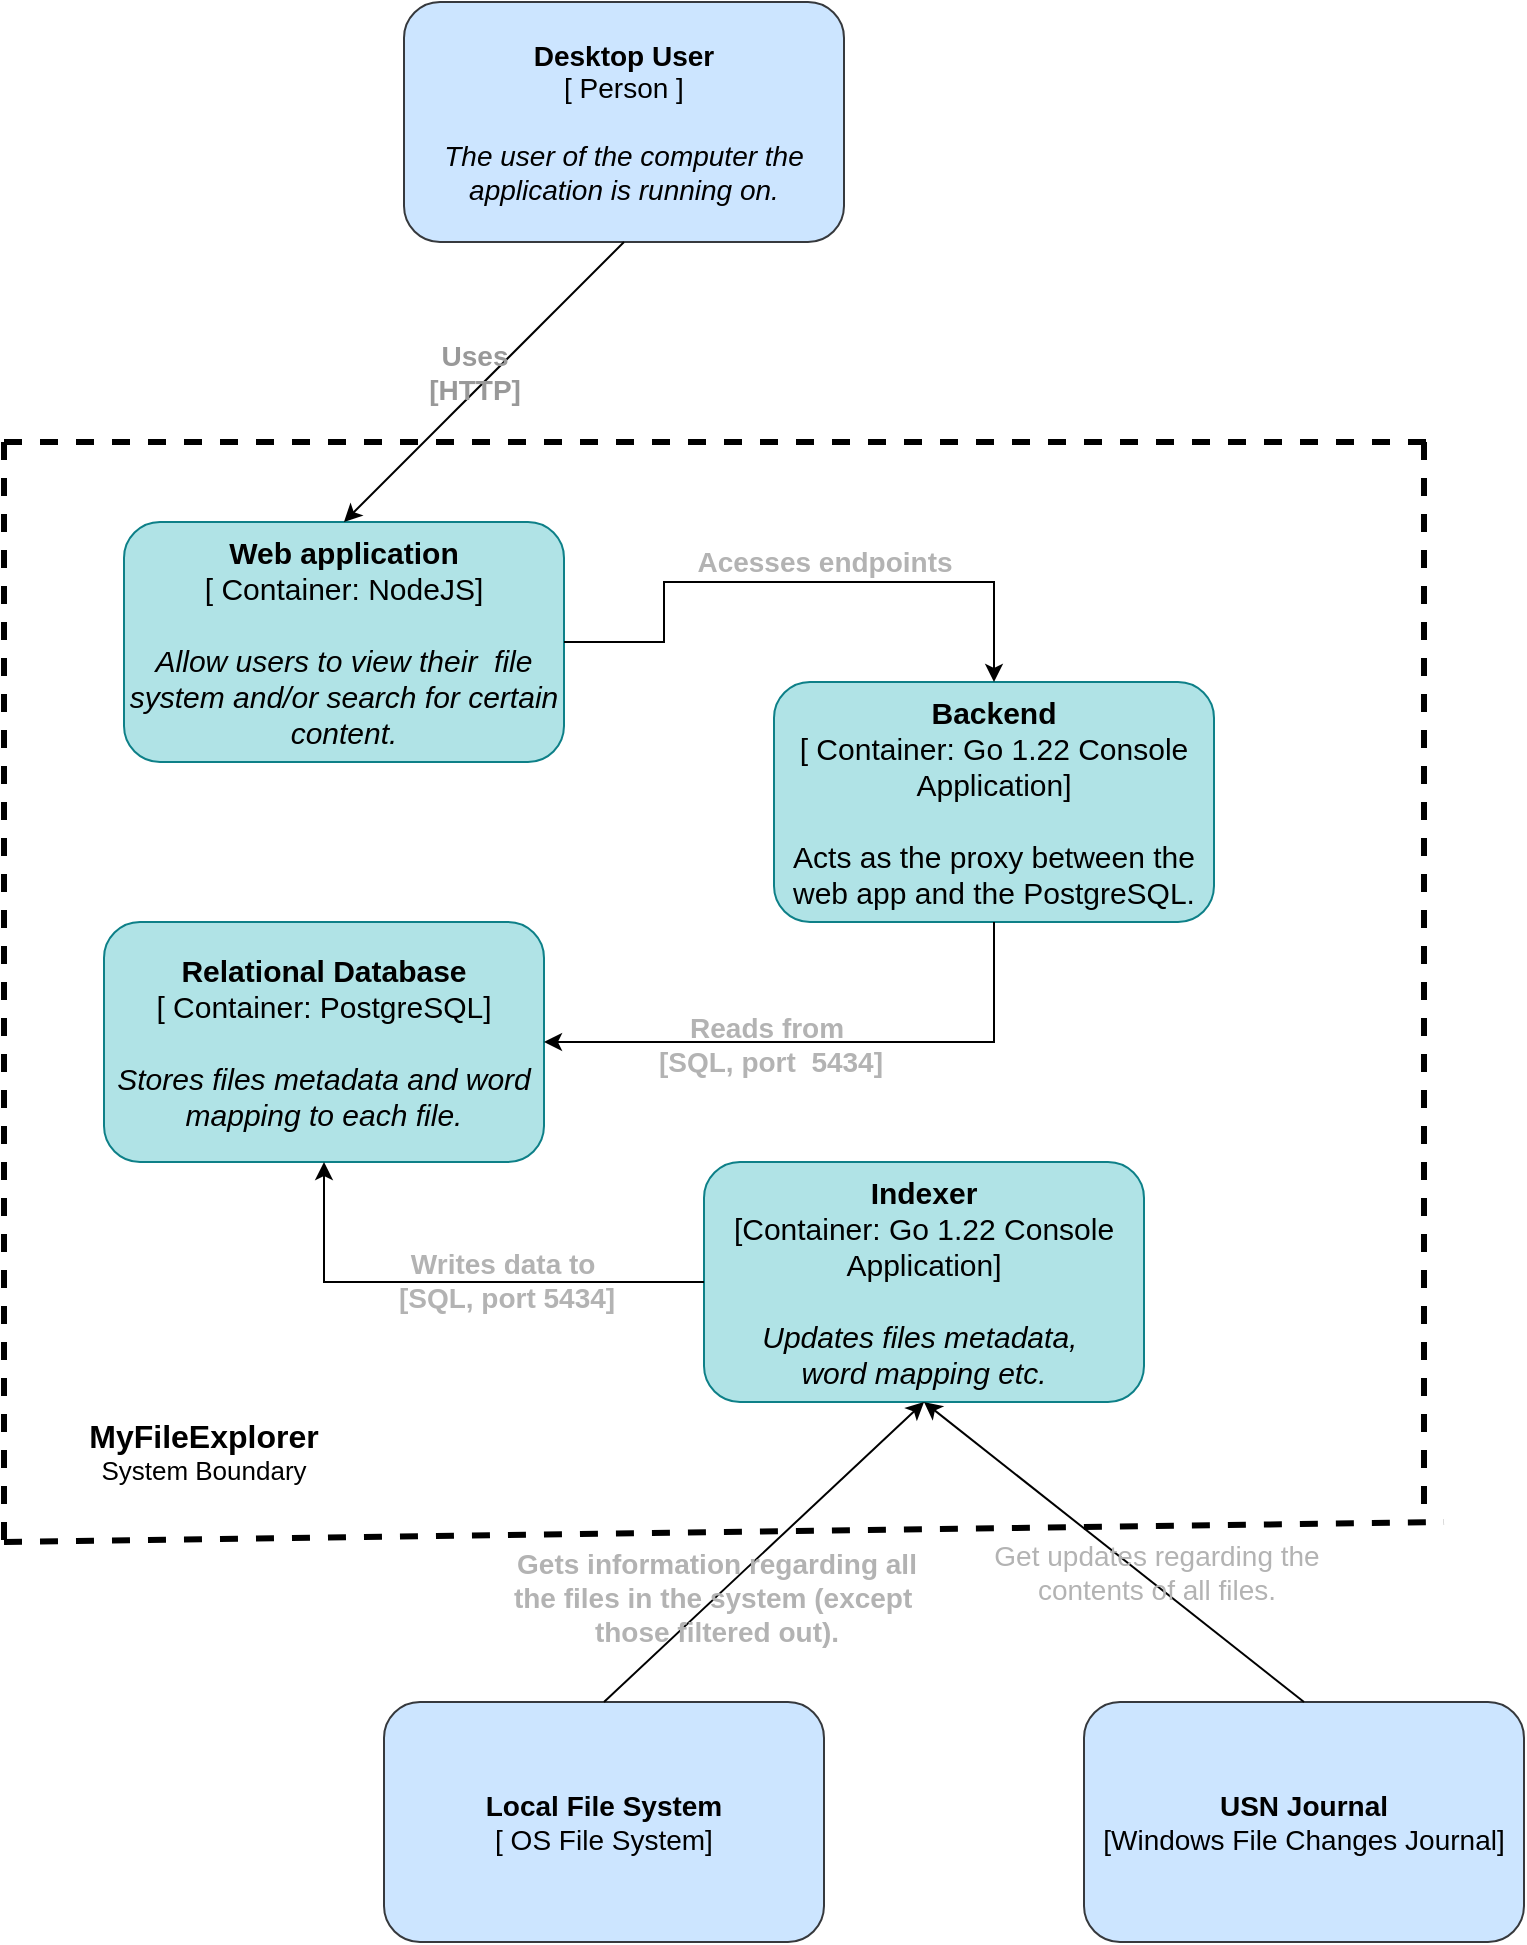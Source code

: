 <mxfile version="22.1.22" type="embed">
  <diagram id="nM7YXTvUPzHVtIW36HO0" name="Page-1">
    <mxGraphModel dx="1153" dy="1993" grid="1" gridSize="10" guides="1" tooltips="1" connect="1" arrows="1" fold="1" page="1" pageScale="1" pageWidth="850" pageHeight="1100" math="0" shadow="0">
      <root>
        <mxCell id="0" />
        <mxCell id="1" parent="0" />
        <mxCell id="9" value="&lt;b style=&quot;font-size: 15px;&quot;&gt;&lt;font style=&quot;font-size: 15px;&quot;&gt;Web application&lt;/font&gt;&lt;/b&gt;&lt;div style=&quot;font-size: 15px;&quot;&gt;&lt;font style=&quot;font-size: 15px;&quot;&gt;[ Container: NodeJS]&lt;/font&gt;&lt;/div&gt;&lt;div style=&quot;font-size: 15px;&quot;&gt;&lt;font style=&quot;font-size: 15px;&quot;&gt;&lt;br&gt;&lt;/font&gt;&lt;/div&gt;&lt;div style=&quot;font-size: 15px;&quot;&gt;&lt;i style=&quot;&quot;&gt;&lt;font style=&quot;font-size: 15px;&quot;&gt;Allow users to view their&amp;nbsp; file system and/or search for certain content.&lt;/font&gt;&lt;/i&gt;&lt;/div&gt;" style="rounded=1;whiteSpace=wrap;html=1;fillColor=#b0e3e6;strokeColor=#0e8088;" parent="1" vertex="1">
          <mxGeometry x="100" y="200" width="220" height="120" as="geometry" />
        </mxCell>
        <mxCell id="10" value="&lt;b style=&quot;font-size: 14px;&quot;&gt;&lt;font style=&quot;font-size: 14px;&quot;&gt;Desktop User&lt;br&gt;&lt;/font&gt;&lt;/b&gt;&lt;div style=&quot;font-size: 14px;&quot;&gt;&lt;font style=&quot;font-size: 14px;&quot;&gt;[ Person ]&lt;/font&gt;&lt;/div&gt;&lt;div style=&quot;font-size: 14px;&quot;&gt;&lt;font style=&quot;font-size: 14px;&quot;&gt;&lt;br&gt;&lt;/font&gt;&lt;/div&gt;&lt;div style=&quot;font-size: 14px;&quot;&gt;&lt;i style=&quot;&quot;&gt;&lt;font style=&quot;font-size: 14px;&quot;&gt;The user of the computer the application is running on.&lt;/font&gt;&lt;/i&gt;&lt;/div&gt;" style="rounded=1;whiteSpace=wrap;html=1;fillColor=#cce5ff;strokeColor=#36393d;" parent="1" vertex="1">
          <mxGeometry x="240" y="-60" width="220" height="120" as="geometry" />
        </mxCell>
        <mxCell id="11" value="" style="endArrow=classic;html=1;rounded=0;exitX=0.5;exitY=1;exitDx=0;exitDy=0;entryX=0.5;entryY=0;entryDx=0;entryDy=0;" parent="1" source="10" target="9" edge="1">
          <mxGeometry width="50" height="50" relative="1" as="geometry">
            <mxPoint x="770" y="220" as="sourcePoint" />
            <mxPoint x="780" y="300" as="targetPoint" />
          </mxGeometry>
        </mxCell>
        <mxCell id="12" value="&lt;font color=&quot;#999999&quot; style=&quot;font-size: 14px;&quot;&gt;Uses&lt;br style=&quot;font-size: 14px;&quot;&gt;[HTTP]&lt;/font&gt;" style="edgeLabel;html=1;align=center;verticalAlign=middle;resizable=0;points=[];fontSize=14;labelBackgroundColor=none;fontStyle=1" parent="11" vertex="1" connectable="0">
          <mxGeometry x="0.033" y="-4" relative="1" as="geometry">
            <mxPoint y="-5" as="offset" />
          </mxGeometry>
        </mxCell>
        <mxCell id="15" value="&lt;font style=&quot;font-size: 15px;&quot;&gt;&lt;b style=&quot;&quot;&gt;Relational Database&lt;/b&gt;&lt;br&gt;&lt;/font&gt;&lt;div style=&quot;font-size: 15px;&quot;&gt;&lt;font style=&quot;font-size: 15px;&quot;&gt;[ Container: PostgreSQL]&lt;/font&gt;&lt;/div&gt;&lt;div style=&quot;font-size: 15px;&quot;&gt;&lt;font style=&quot;font-size: 15px;&quot;&gt;&lt;br&gt;&lt;/font&gt;&lt;/div&gt;&lt;div style=&quot;font-size: 15px;&quot;&gt;&lt;i&gt;&lt;font style=&quot;font-size: 15px;&quot;&gt;Stores files metadata and word&lt;/font&gt;&lt;/i&gt;&lt;/div&gt;&lt;div style=&quot;font-size: 15px;&quot;&gt;&lt;i&gt;&lt;font style=&quot;font-size: 15px;&quot;&gt;mapping to each file.&lt;/font&gt;&lt;/i&gt;&lt;/div&gt;" style="rounded=1;whiteSpace=wrap;html=1;fillColor=#b0e3e6;strokeColor=#0e8088;" parent="1" vertex="1">
          <mxGeometry x="90" y="400" width="220" height="120" as="geometry" />
        </mxCell>
        <mxCell id="18" value="&lt;font style=&quot;font-size: 15px;&quot;&gt;&lt;span style=&quot;background-color: initial;&quot;&gt;&lt;b style=&quot;&quot;&gt;Indexer&lt;br&gt;&lt;/b&gt;[Container: Go 1.22 Console&lt;br&gt;Application]&lt;/span&gt;&lt;br&gt;&lt;/font&gt;&lt;div style=&quot;font-size: 15px;&quot;&gt;&lt;font style=&quot;font-size: 15px;&quot;&gt;&lt;br&gt;&lt;/font&gt;&lt;/div&gt;&lt;div style=&quot;font-size: 15px;&quot;&gt;&lt;i&gt;&lt;font style=&quot;font-size: 15px;&quot;&gt;Updates files metadata,&amp;nbsp;&lt;/font&gt;&lt;/i&gt;&lt;/div&gt;&lt;div style=&quot;font-size: 15px;&quot;&gt;&lt;i&gt;&lt;font style=&quot;font-size: 15px;&quot;&gt;word mapping etc.&lt;/font&gt;&lt;/i&gt;&lt;/div&gt;" style="rounded=1;whiteSpace=wrap;html=1;fillColor=#b0e3e6;strokeColor=#0e8088;" parent="1" vertex="1">
          <mxGeometry x="390" y="520" width="220" height="120" as="geometry" />
        </mxCell>
        <mxCell id="19" value="&lt;b style=&quot;font-size: 14px;&quot;&gt;&lt;font style=&quot;font-size: 14px;&quot;&gt;Local File System&lt;br&gt;&lt;/font&gt;&lt;/b&gt;&lt;div style=&quot;font-size: 14px;&quot;&gt;[ OS File System]&lt;/div&gt;" style="rounded=1;whiteSpace=wrap;html=1;fillColor=#cce5ff;strokeColor=#36393d;" parent="1" vertex="1">
          <mxGeometry x="230" y="790" width="220" height="120" as="geometry" />
        </mxCell>
        <mxCell id="21" value="&lt;br&gt;&lt;br&gt;" style="endArrow=classic;html=1;rounded=0;exitX=0.5;exitY=0;exitDx=0;exitDy=0;entryX=0.5;entryY=1;entryDx=0;entryDy=0;" parent="1" source="19" target="18" edge="1">
          <mxGeometry width="50" height="50" relative="1" as="geometry">
            <mxPoint x="590" y="630" as="sourcePoint" />
            <mxPoint x="490" y="760" as="targetPoint" />
          </mxGeometry>
        </mxCell>
        <mxCell id="23" value="&lt;font color=&quot;#b3b3b3&quot; style=&quot;font-size: 14px;&quot;&gt;&lt;b&gt;Gets information regarding all&lt;br&gt;the files in the system (except&amp;nbsp;&lt;br&gt;those filtered out).&lt;/b&gt;&lt;/font&gt;" style="edgeLabel;html=1;align=center;verticalAlign=middle;resizable=0;points=[];labelBackgroundColor=none;" parent="21" vertex="1" connectable="0">
          <mxGeometry x="0.153" relative="1" as="geometry">
            <mxPoint x="-37" y="34" as="offset" />
          </mxGeometry>
        </mxCell>
        <mxCell id="25" value="" style="endArrow=none;dashed=1;html=1;rounded=0;strokeWidth=3;" parent="1" edge="1">
          <mxGeometry width="50" height="50" relative="1" as="geometry">
            <mxPoint x="40" y="160" as="sourcePoint" />
            <mxPoint x="760" y="160" as="targetPoint" />
          </mxGeometry>
        </mxCell>
        <mxCell id="26" value="" style="endArrow=none;dashed=1;html=1;rounded=0;strokeWidth=3;" parent="1" edge="1">
          <mxGeometry width="50" height="50" relative="1" as="geometry">
            <mxPoint x="40" y="160" as="sourcePoint" />
            <mxPoint x="40" y="710" as="targetPoint" />
          </mxGeometry>
        </mxCell>
        <mxCell id="27" value="" style="endArrow=none;dashed=1;html=1;rounded=0;strokeWidth=3;" parent="1" edge="1">
          <mxGeometry width="50" height="50" relative="1" as="geometry">
            <mxPoint x="40" y="710" as="sourcePoint" />
            <mxPoint x="760" y="700" as="targetPoint" />
          </mxGeometry>
        </mxCell>
        <mxCell id="28" value="" style="endArrow=none;dashed=1;html=1;rounded=0;strokeWidth=3;" parent="1" edge="1">
          <mxGeometry width="50" height="50" relative="1" as="geometry">
            <mxPoint x="750" y="160" as="sourcePoint" />
            <mxPoint x="750" y="700" as="targetPoint" />
          </mxGeometry>
        </mxCell>
        <mxCell id="32" value="&lt;font style=&quot;font-size: 16px;&quot;&gt;&lt;b&gt;MyFileExplorer&lt;/b&gt;&lt;/font&gt;&lt;br&gt;&lt;font style=&quot;font-size: 13px;&quot;&gt;System Boundary&lt;/font&gt;" style="text;html=1;strokeColor=none;fillColor=none;align=center;verticalAlign=middle;whiteSpace=wrap;rounded=0;" parent="1" vertex="1">
          <mxGeometry x="60" y="650" width="160" height="30" as="geometry" />
        </mxCell>
        <mxCell id="33" value="&lt;span style=&quot;font-size: 14px; background-color: initial;&quot;&gt;&lt;b&gt;USN Journal&lt;br&gt;&lt;/b&gt;[Windows File Changes Journal]&lt;/span&gt;" style="rounded=1;whiteSpace=wrap;html=1;fillColor=#cce5ff;strokeColor=#36393d;" parent="1" vertex="1">
          <mxGeometry x="580" y="790" width="220" height="120" as="geometry" />
        </mxCell>
        <mxCell id="34" value="" style="endArrow=classic;html=1;rounded=0;exitX=0.5;exitY=0;exitDx=0;exitDy=0;entryX=0.5;entryY=1;entryDx=0;entryDy=0;" parent="1" source="33" target="18" edge="1">
          <mxGeometry width="50" height="50" relative="1" as="geometry">
            <mxPoint x="610" y="700" as="sourcePoint" />
            <mxPoint x="790" y="830" as="targetPoint" />
          </mxGeometry>
        </mxCell>
        <mxCell id="35" value="&lt;font color=&quot;#b3b3b3&quot; style=&quot;font-size: 14px;&quot;&gt;Get updates regarding the&lt;br&gt;contents of all files.&lt;/font&gt;" style="edgeLabel;html=1;align=center;verticalAlign=middle;resizable=0;points=[];labelBackgroundColor=none;" parent="34" vertex="1" connectable="0">
          <mxGeometry x="0.015" y="3" relative="1" as="geometry">
            <mxPoint x="24" y="9" as="offset" />
          </mxGeometry>
        </mxCell>
        <mxCell id="42" value="" style="endArrow=classic;html=1;rounded=0;exitX=0;exitY=0.5;exitDx=0;exitDy=0;entryX=0.5;entryY=1;entryDx=0;entryDy=0;" parent="1" source="18" target="15" edge="1">
          <mxGeometry width="50" height="50" relative="1" as="geometry">
            <mxPoint x="370" y="590" as="sourcePoint" />
            <mxPoint x="190" y="520" as="targetPoint" />
            <Array as="points">
              <mxPoint x="200" y="580" />
            </Array>
          </mxGeometry>
        </mxCell>
        <mxCell id="57" value="&lt;font color=&quot;#b3b3b3&quot; style=&quot;font-size: 14px;&quot;&gt;&lt;b&gt;Writes data to&amp;nbsp;&lt;br style=&quot;border-color: var(--border-color);&quot;&gt;[SQL, port 5434]&lt;/b&gt;&lt;/font&gt;" style="edgeLabel;html=1;align=center;verticalAlign=middle;resizable=0;points=[];labelBackgroundColor=none;" parent="42" vertex="1" connectable="0">
          <mxGeometry x="-0.21" y="-1" relative="1" as="geometry">
            <mxPoint as="offset" />
          </mxGeometry>
        </mxCell>
        <mxCell id="44" value="&lt;font style=&quot;font-size: 15px;&quot;&gt;&lt;span style=&quot;background-color: initial;&quot;&gt;&lt;b style=&quot;&quot;&gt;Backend&lt;br&gt;&lt;/b&gt;[ Container: Go 1.22 Console&lt;br&gt;Application]&lt;/span&gt;&lt;br&gt;&lt;/font&gt;&lt;div style=&quot;font-size: 15px;&quot;&gt;&lt;font style=&quot;font-size: 15px;&quot;&gt;&lt;br&gt;Acts as the proxy between the web app and the PostgreSQL.&lt;/font&gt;&lt;/div&gt;" style="rounded=1;whiteSpace=wrap;html=1;fillColor=#b0e3e6;strokeColor=#0e8088;" parent="1" vertex="1">
          <mxGeometry x="425" y="280" width="220" height="120" as="geometry" />
        </mxCell>
        <mxCell id="53" value="" style="endArrow=classic;html=1;rounded=0;exitX=0.5;exitY=1;exitDx=0;exitDy=0;entryX=1;entryY=0.5;entryDx=0;entryDy=0;" parent="1" source="44" target="15" edge="1">
          <mxGeometry width="50" height="50" relative="1" as="geometry">
            <mxPoint x="520" y="410" as="sourcePoint" />
            <mxPoint x="370" y="380" as="targetPoint" />
            <Array as="points">
              <mxPoint x="535" y="460" />
            </Array>
          </mxGeometry>
        </mxCell>
        <mxCell id="59" value="&lt;font color=&quot;#b3b3b3&quot; style=&quot;font-size: 14px;&quot;&gt;&lt;b&gt;Reads from&amp;nbsp;&lt;br style=&quot;border-color: var(--border-color);&quot;&gt;&lt;span style=&quot;&quot;&gt;[SQL, port&amp;nbsp; 5434]&lt;/span&gt;&lt;/b&gt;&lt;/font&gt;" style="edgeLabel;html=1;align=center;verticalAlign=middle;resizable=0;points=[];labelBackgroundColor=none;" parent="53" vertex="1" connectable="0">
          <mxGeometry x="0.203" y="1" relative="1" as="geometry">
            <mxPoint x="-1" as="offset" />
          </mxGeometry>
        </mxCell>
        <mxCell id="55" value="" style="endArrow=classic;html=1;rounded=0;exitX=1;exitY=0.5;exitDx=0;exitDy=0;entryX=0.5;entryY=0;entryDx=0;entryDy=0;" parent="1" source="9" target="44" edge="1">
          <mxGeometry width="50" height="50" relative="1" as="geometry">
            <mxPoint x="320" y="430" as="sourcePoint" />
            <mxPoint x="370" y="380" as="targetPoint" />
            <Array as="points">
              <mxPoint x="370" y="260" />
              <mxPoint x="370" y="230" />
              <mxPoint x="535" y="230" />
            </Array>
          </mxGeometry>
        </mxCell>
        <mxCell id="60" value="&lt;font color=&quot;#b3b3b3&quot;&gt;&lt;span style=&quot;font-size: 14px;&quot;&gt;&lt;b&gt;Acesses endpoints&lt;/b&gt;&lt;/span&gt;&lt;/font&gt;" style="edgeLabel;html=1;align=center;verticalAlign=middle;resizable=0;points=[];labelBackgroundColor=none;" parent="55" vertex="1" connectable="0">
          <mxGeometry x="0.115" y="1" relative="1" as="geometry">
            <mxPoint x="-5" y="-9" as="offset" />
          </mxGeometry>
        </mxCell>
      </root>
    </mxGraphModel>
  </diagram>
</mxfile>
